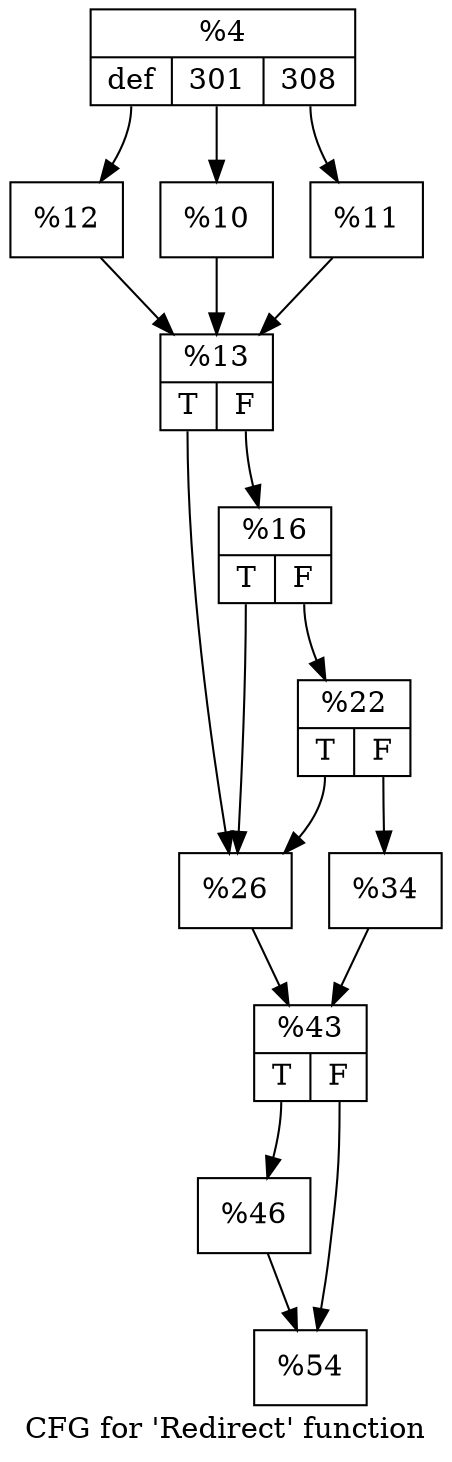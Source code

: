 digraph "CFG for 'Redirect' function" {
	label="CFG for 'Redirect' function";

	Node0x1064ea0 [shape=record,label="{%4|{<s0>def|<s1>301|<s2>308}}"];
	Node0x1064ea0:s0 -> Node0x1064ef0;
	Node0x1064ea0:s1 -> Node0x1065140;
	Node0x1064ea0:s2 -> Node0x1065190;
	Node0x1065140 [shape=record,label="{%10}"];
	Node0x1065140 -> Node0x1065420;
	Node0x1065190 [shape=record,label="{%11}"];
	Node0x1065190 -> Node0x1065420;
	Node0x1064ef0 [shape=record,label="{%12}"];
	Node0x1064ef0 -> Node0x1065420;
	Node0x1065420 [shape=record,label="{%13|{<s0>T|<s1>F}}"];
	Node0x1065420:s0 -> Node0x10657e0;
	Node0x1065420:s1 -> Node0x1065830;
	Node0x1065830 [shape=record,label="{%16|{<s0>T|<s1>F}}"];
	Node0x1065830:s0 -> Node0x10657e0;
	Node0x1065830:s1 -> Node0x1065b20;
	Node0x1065b20 [shape=record,label="{%22|{<s0>T|<s1>F}}"];
	Node0x1065b20:s0 -> Node0x10657e0;
	Node0x1065b20:s1 -> Node0x1065d50;
	Node0x10657e0 [shape=record,label="{%26}"];
	Node0x10657e0 -> Node0x10661d0;
	Node0x1065d50 [shape=record,label="{%34}"];
	Node0x1065d50 -> Node0x10661d0;
	Node0x10661d0 [shape=record,label="{%43|{<s0>T|<s1>F}}"];
	Node0x10661d0:s0 -> Node0x10668b0;
	Node0x10661d0:s1 -> Node0x1066900;
	Node0x10668b0 [shape=record,label="{%46}"];
	Node0x10668b0 -> Node0x1066900;
	Node0x1066900 [shape=record,label="{%54}"];
}
